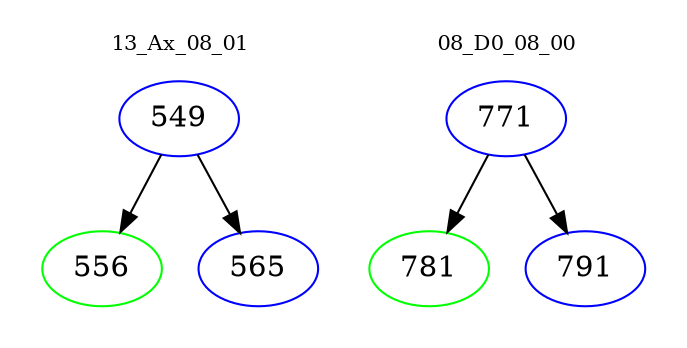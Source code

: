 digraph{
subgraph cluster_0 {
color = white
label = "13_Ax_08_01";
fontsize=10;
T0_549 [label="549", color="blue"]
T0_549 -> T0_556 [color="black"]
T0_556 [label="556", color="green"]
T0_549 -> T0_565 [color="black"]
T0_565 [label="565", color="blue"]
}
subgraph cluster_1 {
color = white
label = "08_D0_08_00";
fontsize=10;
T1_771 [label="771", color="blue"]
T1_771 -> T1_781 [color="black"]
T1_781 [label="781", color="green"]
T1_771 -> T1_791 [color="black"]
T1_791 [label="791", color="blue"]
}
}
